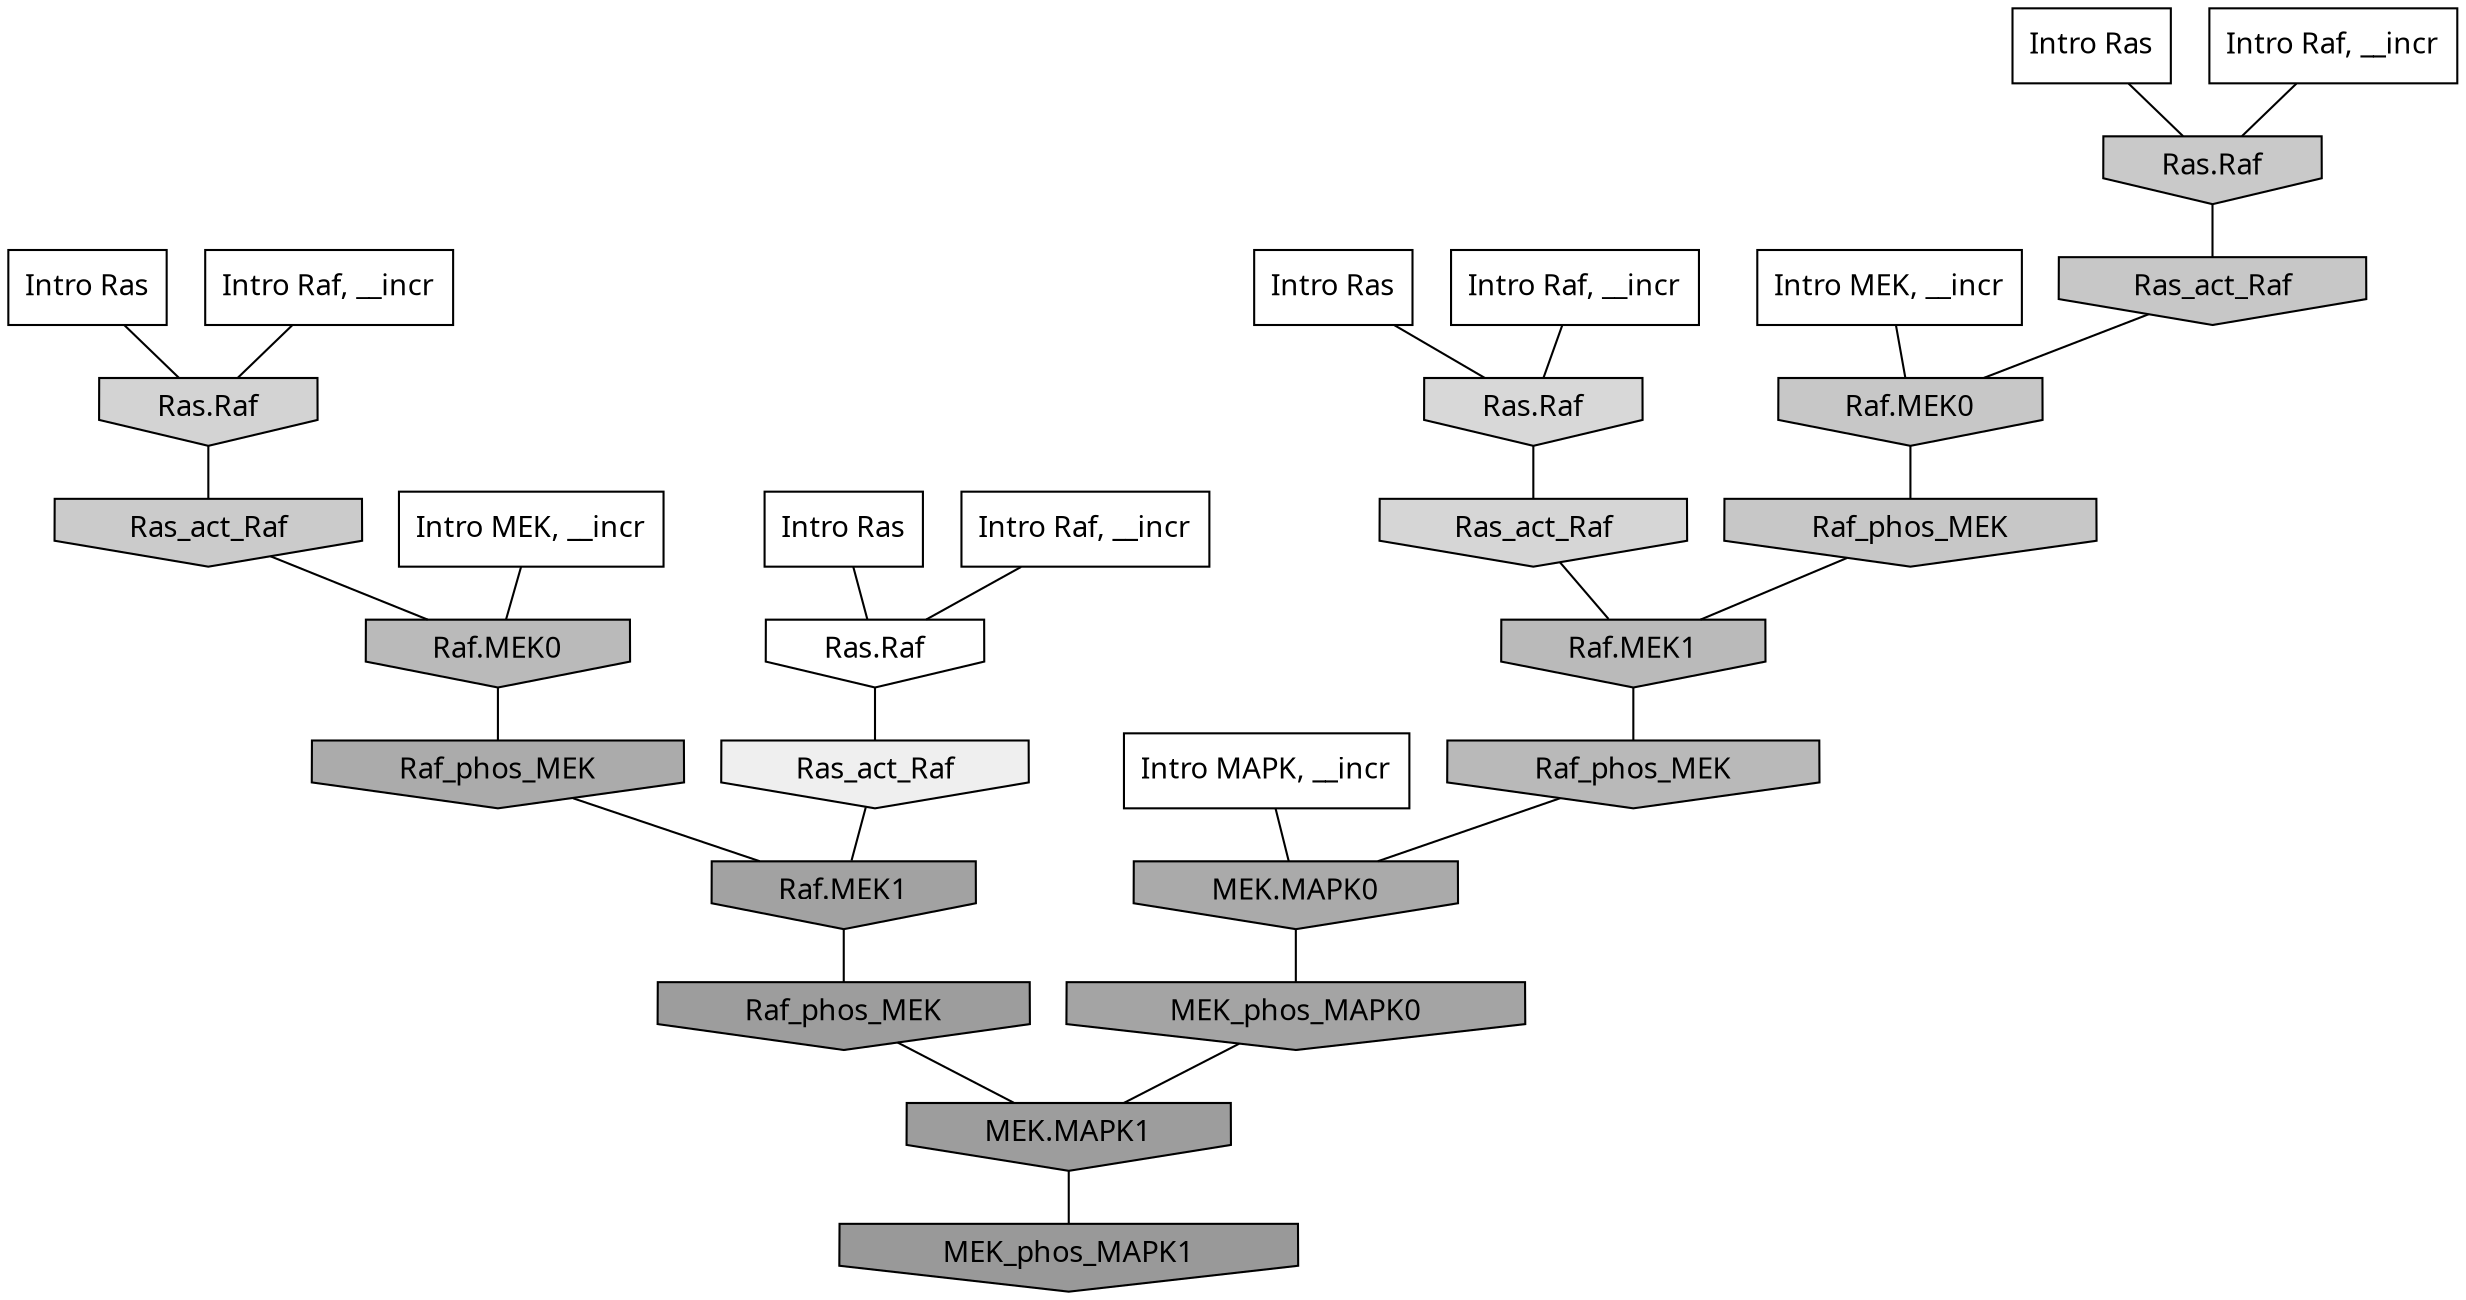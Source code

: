 digraph G{
  rankdir="TB";
  ranksep=0.30;
  node [fontname="CMU Serif"];
  edge [fontname="CMU Serif"];
  
  13 [label="Intro Ras", shape=rectangle, style=filled, fillcolor="0.000 0.000 1.000"]
  
  35 [label="Intro Ras", shape=rectangle, style=filled, fillcolor="0.000 0.000 1.000"]
  
  76 [label="Intro Ras", shape=rectangle, style=filled, fillcolor="0.000 0.000 1.000"]
  
  86 [label="Intro Ras", shape=rectangle, style=filled, fillcolor="0.000 0.000 1.000"]
  
  388 [label="Intro Raf, __incr", shape=rectangle, style=filled, fillcolor="0.000 0.000 1.000"]
  
  616 [label="Intro Raf, __incr", shape=rectangle, style=filled, fillcolor="0.000 0.000 1.000"]
  
  639 [label="Intro Raf, __incr", shape=rectangle, style=filled, fillcolor="0.000 0.000 1.000"]
  
  774 [label="Intro Raf, __incr", shape=rectangle, style=filled, fillcolor="0.000 0.000 1.000"]
  
  1343 [label="Intro MEK, __incr", shape=rectangle, style=filled, fillcolor="0.000 0.000 1.000"]
  
  2072 [label="Intro MEK, __incr", shape=rectangle, style=filled, fillcolor="0.000 0.000 1.000"]
  
  2677 [label="Intro MAPK, __incr", shape=rectangle, style=filled, fillcolor="0.000 0.000 1.000"]
  
  3254 [label="Ras.Raf", shape=invhouse, style=filled, fillcolor="0.000 0.000 1.000"]
  
  3823 [label="Ras_act_Raf", shape=invhouse, style=filled, fillcolor="0.000 0.000 0.936"]
  
  5269 [label="Ras.Raf", shape=invhouse, style=filled, fillcolor="0.000 0.000 0.844"]
  
  5430 [label="Ras_act_Raf", shape=invhouse, style=filled, fillcolor="0.000 0.000 0.836"]
  
  5559 [label="Ras.Raf", shape=invhouse, style=filled, fillcolor="0.000 0.000 0.827"]
  
  6223 [label="Ras_act_Raf", shape=invhouse, style=filled, fillcolor="0.000 0.000 0.793"]
  
  6325 [label="Ras.Raf", shape=invhouse, style=filled, fillcolor="0.000 0.000 0.788"]
  
  6564 [label="Ras_act_Raf", shape=invhouse, style=filled, fillcolor="0.000 0.000 0.779"]
  
  6566 [label="Raf.MEK0", shape=invhouse, style=filled, fillcolor="0.000 0.000 0.779"]
  
  6585 [label="Raf_phos_MEK", shape=invhouse, style=filled, fillcolor="0.000 0.000 0.778"]
  
  8009 [label="Raf.MEK0", shape=invhouse, style=filled, fillcolor="0.000 0.000 0.730"]
  
  8135 [label="Raf.MEK1", shape=invhouse, style=filled, fillcolor="0.000 0.000 0.727"]
  
  8235 [label="Raf_phos_MEK", shape=invhouse, style=filled, fillcolor="0.000 0.000 0.725"]
  
  10512 [label="Raf_phos_MEK", shape=invhouse, style=filled, fillcolor="0.000 0.000 0.668"]
  
  10574 [label="MEK.MAPK0", shape=invhouse, style=filled, fillcolor="0.000 0.000 0.666"]
  
  11764 [label="MEK_phos_MAPK0", shape=invhouse, style=filled, fillcolor="0.000 0.000 0.643"]
  
  12159 [label="Raf.MEK1", shape=invhouse, style=filled, fillcolor="0.000 0.000 0.636"]
  
  13341 [label="Raf_phos_MEK", shape=invhouse, style=filled, fillcolor="0.000 0.000 0.617"]
  
  13346 [label="MEK.MAPK1", shape=invhouse, style=filled, fillcolor="0.000 0.000 0.617"]
  
  14592 [label="MEK_phos_MAPK1", shape=invhouse, style=filled, fillcolor="0.000 0.000 0.600"]
  
  
  13346 -> 14592 [dir=none, color="0.000 0.000 0.000"] 
  13341 -> 13346 [dir=none, color="0.000 0.000 0.000"] 
  12159 -> 13341 [dir=none, color="0.000 0.000 0.000"] 
  11764 -> 13346 [dir=none, color="0.000 0.000 0.000"] 
  10574 -> 11764 [dir=none, color="0.000 0.000 0.000"] 
  10512 -> 12159 [dir=none, color="0.000 0.000 0.000"] 
  8235 -> 10574 [dir=none, color="0.000 0.000 0.000"] 
  8135 -> 8235 [dir=none, color="0.000 0.000 0.000"] 
  8009 -> 10512 [dir=none, color="0.000 0.000 0.000"] 
  6585 -> 8135 [dir=none, color="0.000 0.000 0.000"] 
  6566 -> 6585 [dir=none, color="0.000 0.000 0.000"] 
  6564 -> 6566 [dir=none, color="0.000 0.000 0.000"] 
  6325 -> 6564 [dir=none, color="0.000 0.000 0.000"] 
  6223 -> 8009 [dir=none, color="0.000 0.000 0.000"] 
  5559 -> 6223 [dir=none, color="0.000 0.000 0.000"] 
  5430 -> 8135 [dir=none, color="0.000 0.000 0.000"] 
  5269 -> 5430 [dir=none, color="0.000 0.000 0.000"] 
  3823 -> 12159 [dir=none, color="0.000 0.000 0.000"] 
  3254 -> 3823 [dir=none, color="0.000 0.000 0.000"] 
  2677 -> 10574 [dir=none, color="0.000 0.000 0.000"] 
  2072 -> 8009 [dir=none, color="0.000 0.000 0.000"] 
  1343 -> 6566 [dir=none, color="0.000 0.000 0.000"] 
  774 -> 6325 [dir=none, color="0.000 0.000 0.000"] 
  639 -> 3254 [dir=none, color="0.000 0.000 0.000"] 
  616 -> 5559 [dir=none, color="0.000 0.000 0.000"] 
  388 -> 5269 [dir=none, color="0.000 0.000 0.000"] 
  86 -> 5269 [dir=none, color="0.000 0.000 0.000"] 
  76 -> 3254 [dir=none, color="0.000 0.000 0.000"] 
  35 -> 6325 [dir=none, color="0.000 0.000 0.000"] 
  13 -> 5559 [dir=none, color="0.000 0.000 0.000"] 
  
  }
